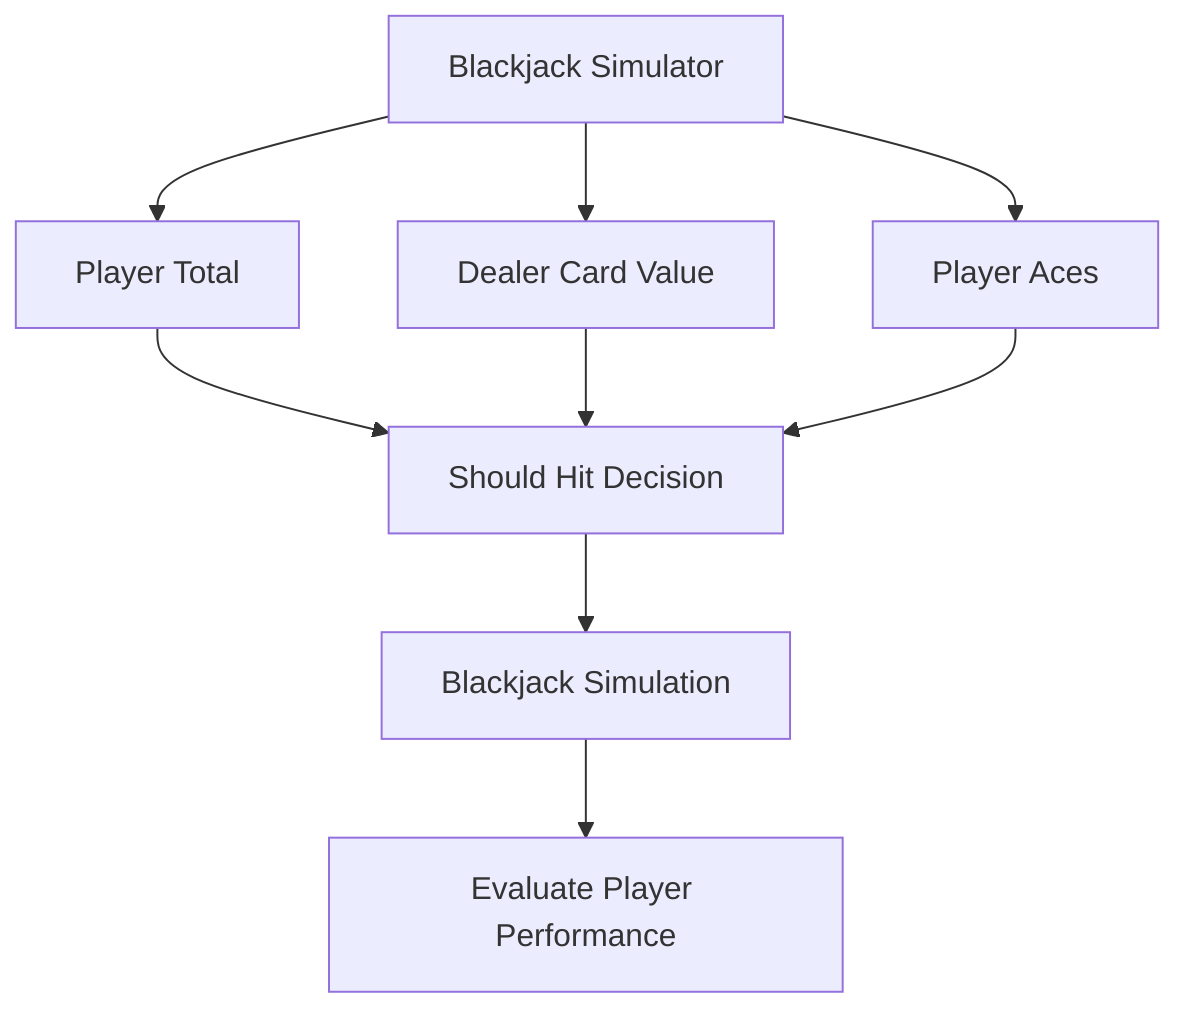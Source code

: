 flowchart TD
    %% Data Source Node
    A["Blackjack Simulator"] 
    %% Player Total Node
    B["Player Total"] 
    %% Dealer Card Value Node
    C["Dealer Card Value"]
    %% Player Aces Node
    D["Player Aces"]
    %% Should Hit Decision Node
    E["Should Hit Decision"]
    %% Blackjack Simulation Node
    F["Blackjack Simulation"]
    %% Decision Evaluation Node
    G["Evaluate Player Performance"]

    %% Data source to variables
    A --> B
    A --> C
    A --> D

    %% Variables to decision
    B --> E
    C --> E
    D --> E

    %% Decision to simulation
    E --> F

    %% Simulation to evaluation
    F --> G